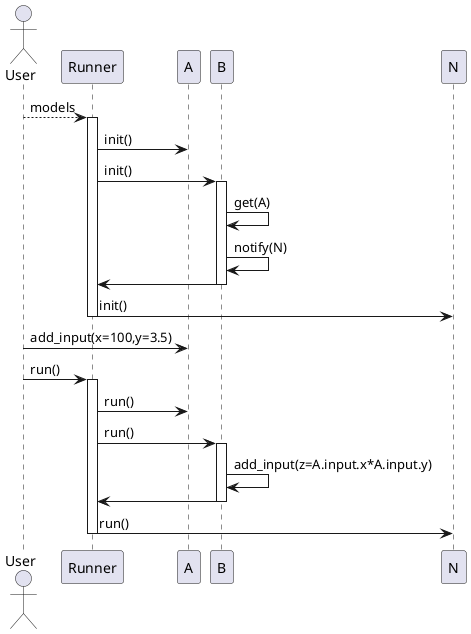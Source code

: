 @startuml
actor User
User --> Runner: models
activate Runner
Runner -> A: init()
Runner -> B: init()
activate B
B -> B: get(A)
B -> B: notify(N)
B -> Runner
deactivate B
Runner -> N: init()
deactivate Runner
User -> A: add_input(x=100,y=3.5)
User -> Runner: run()
activate Runner
Runner -> A: run()
Runner -> B: run()
activate B
B -> B: add_input(z=A.input.x*A.input.y)
B -> Runner
deactivate B
Runner -> N: run()
deactivate Runner
@enduml